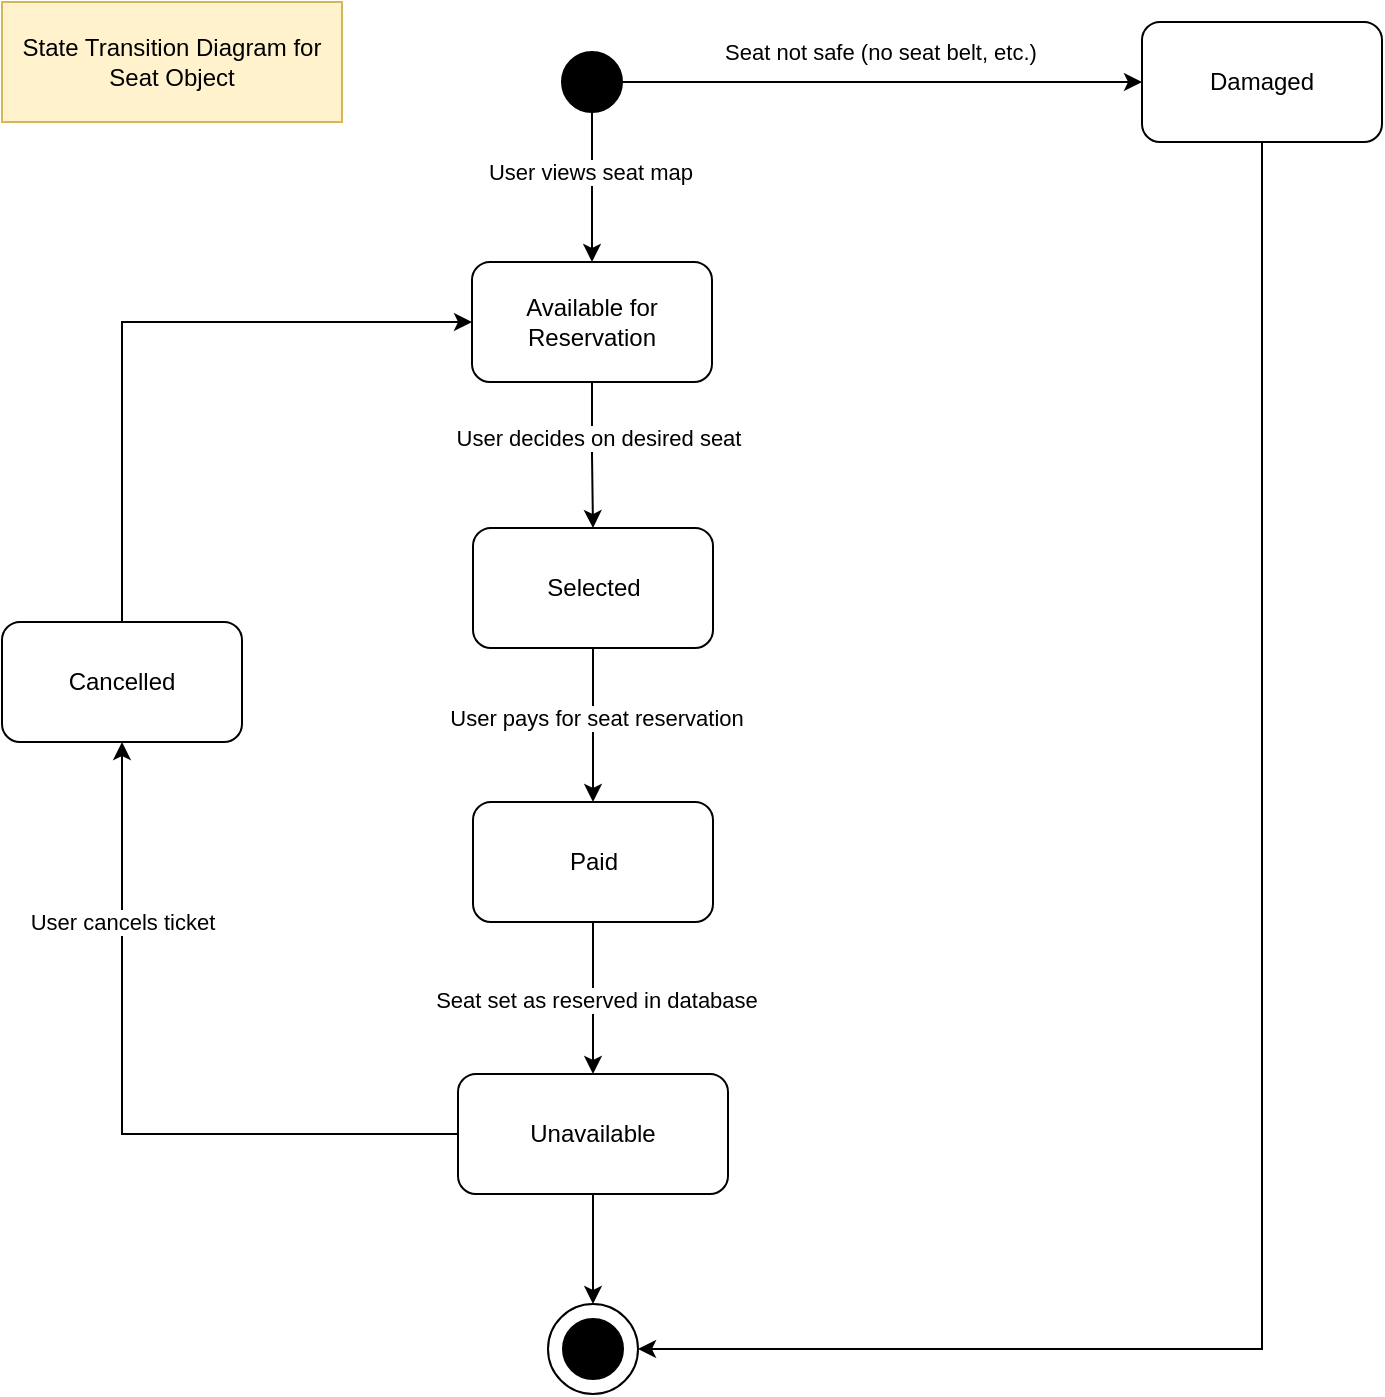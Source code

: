 <mxfile version="22.1.2" type="device">
  <diagram name="Page-1" id="ssLpnz4dRdgNs2Zpdkk9">
    <mxGraphModel dx="58" dy="-82" grid="1" gridSize="10" guides="1" tooltips="1" connect="1" arrows="1" fold="1" page="1" pageScale="1" pageWidth="1100" pageHeight="850" math="0" shadow="0">
      <root>
        <mxCell id="0" />
        <mxCell id="1" parent="0" />
        <mxCell id="HPQqTix-k1KZv60HH8lt-1" value="" style="group" parent="1" vertex="1" connectable="0">
          <mxGeometry x="1593" y="1551" width="45" height="45" as="geometry" />
        </mxCell>
        <mxCell id="HPQqTix-k1KZv60HH8lt-2" value="" style="group" parent="HPQqTix-k1KZv60HH8lt-1" vertex="1" connectable="0">
          <mxGeometry width="45" height="45" as="geometry" />
        </mxCell>
        <mxCell id="HPQqTix-k1KZv60HH8lt-3" value="" style="ellipse;whiteSpace=wrap;html=1;aspect=fixed;" parent="HPQqTix-k1KZv60HH8lt-2" vertex="1">
          <mxGeometry width="45" height="45" as="geometry" />
        </mxCell>
        <mxCell id="HPQqTix-k1KZv60HH8lt-4" value="" style="ellipse;whiteSpace=wrap;html=1;aspect=fixed;fillColor=#000000;" parent="HPQqTix-k1KZv60HH8lt-2" vertex="1">
          <mxGeometry x="7.5" y="7.5" width="30" height="30" as="geometry" />
        </mxCell>
        <mxCell id="RpzJhlvnqVRAioXKujeT-3" style="edgeStyle=orthogonalEdgeStyle;rounded=0;orthogonalLoop=1;jettySize=auto;html=1;exitX=1;exitY=0.5;exitDx=0;exitDy=0;entryX=0;entryY=0.5;entryDx=0;entryDy=0;" edge="1" parent="1" source="HPQqTix-k1KZv60HH8lt-8" target="RpzJhlvnqVRAioXKujeT-1">
          <mxGeometry relative="1" as="geometry" />
        </mxCell>
        <mxCell id="RpzJhlvnqVRAioXKujeT-13" value="Seat not safe (no seat belt, etc.)" style="edgeLabel;html=1;align=center;verticalAlign=middle;resizable=0;points=[];" vertex="1" connectable="0" parent="RpzJhlvnqVRAioXKujeT-3">
          <mxGeometry x="-0.007" y="4" relative="1" as="geometry">
            <mxPoint y="-11" as="offset" />
          </mxGeometry>
        </mxCell>
        <mxCell id="RpzJhlvnqVRAioXKujeT-4" style="edgeStyle=orthogonalEdgeStyle;rounded=0;orthogonalLoop=1;jettySize=auto;html=1;exitX=0.5;exitY=1;exitDx=0;exitDy=0;entryX=0.5;entryY=0;entryDx=0;entryDy=0;" edge="1" parent="1" source="HPQqTix-k1KZv60HH8lt-8" target="d0ObZKYIOj4vL6NHh_b1-1">
          <mxGeometry relative="1" as="geometry" />
        </mxCell>
        <mxCell id="RpzJhlvnqVRAioXKujeT-21" value="User views seat map" style="edgeLabel;html=1;align=center;verticalAlign=middle;resizable=0;points=[];" vertex="1" connectable="0" parent="RpzJhlvnqVRAioXKujeT-4">
          <mxGeometry x="-0.233" y="-1" relative="1" as="geometry">
            <mxPoint y="1" as="offset" />
          </mxGeometry>
        </mxCell>
        <mxCell id="HPQqTix-k1KZv60HH8lt-8" value="" style="ellipse;whiteSpace=wrap;html=1;aspect=fixed;fillColor=#000000;" parent="1" vertex="1">
          <mxGeometry x="1600" y="925" width="30" height="30" as="geometry" />
        </mxCell>
        <mxCell id="XJ0hhTHGogcGhbCVhdeB-1" value="State Transition Diagram for Seat Object" style="text;html=1;strokeColor=#d6b656;fillColor=#fff2cc;align=center;verticalAlign=middle;whiteSpace=wrap;rounded=0;" parent="1" vertex="1">
          <mxGeometry x="1320" y="900" width="170" height="60" as="geometry" />
        </mxCell>
        <mxCell id="RpzJhlvnqVRAioXKujeT-11" style="edgeStyle=orthogonalEdgeStyle;rounded=0;orthogonalLoop=1;jettySize=auto;html=1;exitX=0.5;exitY=1;exitDx=0;exitDy=0;entryX=0.5;entryY=0;entryDx=0;entryDy=0;" edge="1" parent="1" source="d0ObZKYIOj4vL6NHh_b1-1" target="RpzJhlvnqVRAioXKujeT-6">
          <mxGeometry relative="1" as="geometry" />
        </mxCell>
        <mxCell id="RpzJhlvnqVRAioXKujeT-22" value="User decides on desired seat" style="edgeLabel;html=1;align=center;verticalAlign=middle;resizable=0;points=[];" vertex="1" connectable="0" parent="RpzJhlvnqVRAioXKujeT-11">
          <mxGeometry x="-0.233" y="3" relative="1" as="geometry">
            <mxPoint as="offset" />
          </mxGeometry>
        </mxCell>
        <mxCell id="d0ObZKYIOj4vL6NHh_b1-1" value="Available for Reservation" style="rounded=1;whiteSpace=wrap;html=1;" parent="1" vertex="1">
          <mxGeometry x="1555" y="1030" width="120" height="60" as="geometry" />
        </mxCell>
        <mxCell id="RpzJhlvnqVRAioXKujeT-19" style="edgeStyle=orthogonalEdgeStyle;rounded=0;orthogonalLoop=1;jettySize=auto;html=1;exitX=0.5;exitY=1;exitDx=0;exitDy=0;entryX=1;entryY=0.5;entryDx=0;entryDy=0;" edge="1" parent="1" source="RpzJhlvnqVRAioXKujeT-1" target="HPQqTix-k1KZv60HH8lt-3">
          <mxGeometry relative="1" as="geometry" />
        </mxCell>
        <mxCell id="RpzJhlvnqVRAioXKujeT-1" value="Damaged" style="rounded=1;whiteSpace=wrap;html=1;" vertex="1" parent="1">
          <mxGeometry x="1890" y="910" width="120" height="60" as="geometry" />
        </mxCell>
        <mxCell id="RpzJhlvnqVRAioXKujeT-14" style="edgeStyle=orthogonalEdgeStyle;rounded=0;orthogonalLoop=1;jettySize=auto;html=1;exitX=0.5;exitY=1;exitDx=0;exitDy=0;entryX=0.5;entryY=0;entryDx=0;entryDy=0;" edge="1" parent="1" source="RpzJhlvnqVRAioXKujeT-6" target="RpzJhlvnqVRAioXKujeT-12">
          <mxGeometry relative="1" as="geometry" />
        </mxCell>
        <mxCell id="RpzJhlvnqVRAioXKujeT-23" value="User pays for seat reservation" style="edgeLabel;html=1;align=center;verticalAlign=middle;resizable=0;points=[];" vertex="1" connectable="0" parent="RpzJhlvnqVRAioXKujeT-14">
          <mxGeometry x="-0.094" y="1" relative="1" as="geometry">
            <mxPoint as="offset" />
          </mxGeometry>
        </mxCell>
        <mxCell id="RpzJhlvnqVRAioXKujeT-6" value="Selected" style="rounded=1;whiteSpace=wrap;html=1;" vertex="1" parent="1">
          <mxGeometry x="1555.5" y="1163" width="120" height="60" as="geometry" />
        </mxCell>
        <mxCell id="RpzJhlvnqVRAioXKujeT-10" style="edgeStyle=orthogonalEdgeStyle;rounded=0;orthogonalLoop=1;jettySize=auto;html=1;exitX=0.5;exitY=0;exitDx=0;exitDy=0;entryX=0;entryY=0.5;entryDx=0;entryDy=0;" edge="1" parent="1" source="RpzJhlvnqVRAioXKujeT-8" target="d0ObZKYIOj4vL6NHh_b1-1">
          <mxGeometry relative="1" as="geometry" />
        </mxCell>
        <mxCell id="RpzJhlvnqVRAioXKujeT-8" value="Cancelled" style="rounded=1;whiteSpace=wrap;html=1;" vertex="1" parent="1">
          <mxGeometry x="1320" y="1210" width="120" height="60" as="geometry" />
        </mxCell>
        <mxCell id="RpzJhlvnqVRAioXKujeT-16" style="edgeStyle=orthogonalEdgeStyle;rounded=0;orthogonalLoop=1;jettySize=auto;html=1;exitX=0.5;exitY=1;exitDx=0;exitDy=0;entryX=0.5;entryY=0;entryDx=0;entryDy=0;" edge="1" parent="1" source="RpzJhlvnqVRAioXKujeT-12" target="RpzJhlvnqVRAioXKujeT-15">
          <mxGeometry relative="1" as="geometry" />
        </mxCell>
        <mxCell id="RpzJhlvnqVRAioXKujeT-25" value="Seat set as reserved in database" style="edgeLabel;html=1;align=center;verticalAlign=middle;resizable=0;points=[];" vertex="1" connectable="0" parent="RpzJhlvnqVRAioXKujeT-16">
          <mxGeometry x="0.028" y="1" relative="1" as="geometry">
            <mxPoint as="offset" />
          </mxGeometry>
        </mxCell>
        <mxCell id="RpzJhlvnqVRAioXKujeT-12" value="Paid" style="rounded=1;whiteSpace=wrap;html=1;" vertex="1" parent="1">
          <mxGeometry x="1555.5" y="1300" width="120" height="60" as="geometry" />
        </mxCell>
        <mxCell id="RpzJhlvnqVRAioXKujeT-17" style="edgeStyle=orthogonalEdgeStyle;rounded=0;orthogonalLoop=1;jettySize=auto;html=1;exitX=0;exitY=0.5;exitDx=0;exitDy=0;entryX=0.5;entryY=1;entryDx=0;entryDy=0;" edge="1" parent="1" source="RpzJhlvnqVRAioXKujeT-15" target="RpzJhlvnqVRAioXKujeT-8">
          <mxGeometry relative="1" as="geometry" />
        </mxCell>
        <mxCell id="RpzJhlvnqVRAioXKujeT-24" value="User cancels ticket" style="edgeLabel;html=1;align=center;verticalAlign=middle;resizable=0;points=[];" vertex="1" connectable="0" parent="RpzJhlvnqVRAioXKujeT-17">
          <mxGeometry x="0.205" relative="1" as="geometry">
            <mxPoint y="-55" as="offset" />
          </mxGeometry>
        </mxCell>
        <mxCell id="RpzJhlvnqVRAioXKujeT-18" style="edgeStyle=orthogonalEdgeStyle;rounded=0;orthogonalLoop=1;jettySize=auto;html=1;exitX=0.5;exitY=1;exitDx=0;exitDy=0;entryX=0.5;entryY=0;entryDx=0;entryDy=0;" edge="1" parent="1" source="RpzJhlvnqVRAioXKujeT-15" target="HPQqTix-k1KZv60HH8lt-3">
          <mxGeometry relative="1" as="geometry" />
        </mxCell>
        <mxCell id="RpzJhlvnqVRAioXKujeT-15" value="Unavailable" style="rounded=1;whiteSpace=wrap;html=1;" vertex="1" parent="1">
          <mxGeometry x="1548" y="1436" width="135" height="60" as="geometry" />
        </mxCell>
      </root>
    </mxGraphModel>
  </diagram>
</mxfile>
